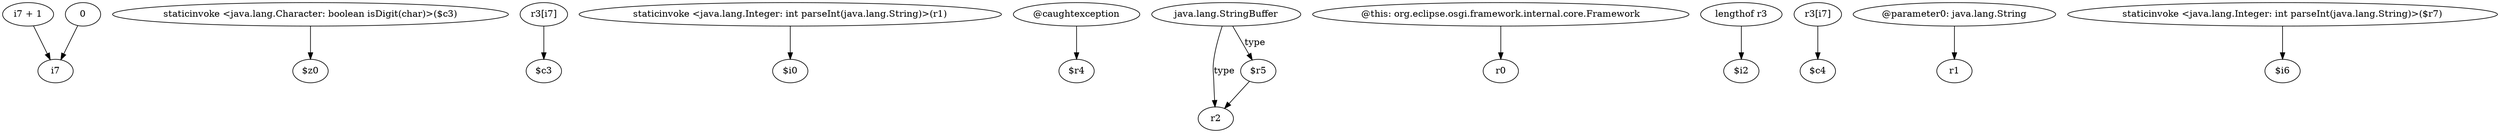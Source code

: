 digraph g {
0[label="i7 + 1"]
1[label="i7"]
0->1[label=""]
2[label="staticinvoke <java.lang.Character: boolean isDigit(char)>($c3)"]
3[label="$z0"]
2->3[label=""]
4[label="r3[i7]"]
5[label="$c3"]
4->5[label=""]
6[label="staticinvoke <java.lang.Integer: int parseInt(java.lang.String)>(r1)"]
7[label="$i0"]
6->7[label=""]
8[label="@caughtexception"]
9[label="$r4"]
8->9[label=""]
10[label="java.lang.StringBuffer"]
11[label="r2"]
10->11[label="type"]
12[label="@this: org.eclipse.osgi.framework.internal.core.Framework"]
13[label="r0"]
12->13[label=""]
14[label="0"]
14->1[label=""]
15[label="$r5"]
10->15[label="type"]
16[label="lengthof r3"]
17[label="$i2"]
16->17[label=""]
15->11[label=""]
18[label="r3[i7]"]
19[label="$c4"]
18->19[label=""]
20[label="@parameter0: java.lang.String"]
21[label="r1"]
20->21[label=""]
22[label="staticinvoke <java.lang.Integer: int parseInt(java.lang.String)>($r7)"]
23[label="$i6"]
22->23[label=""]
}